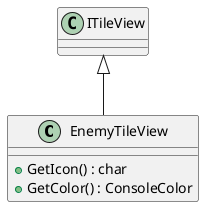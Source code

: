 @startuml
class EnemyTileView {
    + GetIcon() : char
    + GetColor() : ConsoleColor
}
ITileView <|-- EnemyTileView
@enduml
